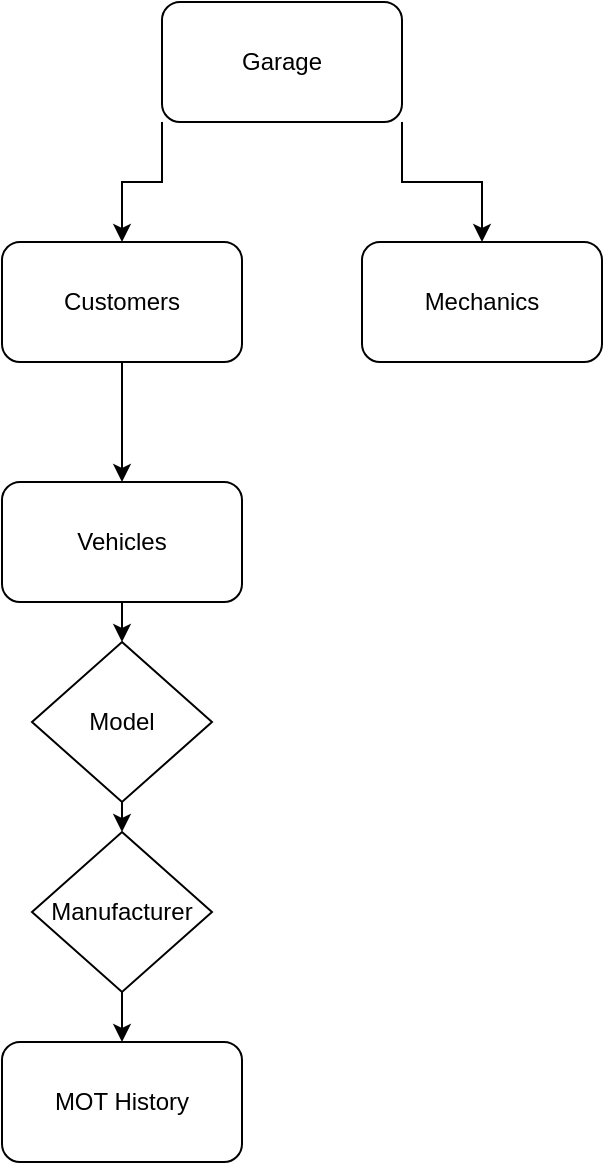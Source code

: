 <mxfile version="20.8.22" type="github">
  <diagram name="Page-1" id="6_34JsctUVSMEbz2jpGI">
    <mxGraphModel dx="1434" dy="796" grid="1" gridSize="10" guides="1" tooltips="1" connect="1" arrows="1" fold="1" page="1" pageScale="1" pageWidth="827" pageHeight="1169" math="0" shadow="0">
      <root>
        <mxCell id="0" />
        <mxCell id="1" parent="0" />
        <mxCell id="MBwlHe1rZmq2VOk5U8e6-13" style="edgeStyle=orthogonalEdgeStyle;rounded=0;orthogonalLoop=1;jettySize=auto;html=1;exitX=0.5;exitY=1;exitDx=0;exitDy=0;entryX=0.5;entryY=0;entryDx=0;entryDy=0;" edge="1" parent="1" source="MBwlHe1rZmq2VOk5U8e6-1" target="MBwlHe1rZmq2VOk5U8e6-2">
          <mxGeometry relative="1" as="geometry" />
        </mxCell>
        <mxCell id="MBwlHe1rZmq2VOk5U8e6-1" value="Customers" style="rounded=1;whiteSpace=wrap;html=1;" vertex="1" parent="1">
          <mxGeometry x="270" y="210" width="120" height="60" as="geometry" />
        </mxCell>
        <mxCell id="MBwlHe1rZmq2VOk5U8e6-14" style="edgeStyle=orthogonalEdgeStyle;rounded=0;orthogonalLoop=1;jettySize=auto;html=1;exitX=0.5;exitY=1;exitDx=0;exitDy=0;entryX=0.5;entryY=0;entryDx=0;entryDy=0;" edge="1" parent="1" source="MBwlHe1rZmq2VOk5U8e6-2" target="MBwlHe1rZmq2VOk5U8e6-8">
          <mxGeometry relative="1" as="geometry" />
        </mxCell>
        <mxCell id="MBwlHe1rZmq2VOk5U8e6-2" value="Vehicles" style="rounded=1;whiteSpace=wrap;html=1;" vertex="1" parent="1">
          <mxGeometry x="270" y="330" width="120" height="60" as="geometry" />
        </mxCell>
        <mxCell id="MBwlHe1rZmq2VOk5U8e6-11" style="edgeStyle=orthogonalEdgeStyle;rounded=0;orthogonalLoop=1;jettySize=auto;html=1;exitX=0;exitY=1;exitDx=0;exitDy=0;entryX=0.5;entryY=0;entryDx=0;entryDy=0;" edge="1" parent="1" source="MBwlHe1rZmq2VOk5U8e6-3" target="MBwlHe1rZmq2VOk5U8e6-1">
          <mxGeometry relative="1" as="geometry" />
        </mxCell>
        <mxCell id="MBwlHe1rZmq2VOk5U8e6-12" style="edgeStyle=orthogonalEdgeStyle;rounded=0;orthogonalLoop=1;jettySize=auto;html=1;exitX=1;exitY=1;exitDx=0;exitDy=0;entryX=0.5;entryY=0;entryDx=0;entryDy=0;" edge="1" parent="1" source="MBwlHe1rZmq2VOk5U8e6-3" target="MBwlHe1rZmq2VOk5U8e6-4">
          <mxGeometry relative="1" as="geometry" />
        </mxCell>
        <mxCell id="MBwlHe1rZmq2VOk5U8e6-3" value="Garage" style="rounded=1;whiteSpace=wrap;html=1;" vertex="1" parent="1">
          <mxGeometry x="350" y="90" width="120" height="60" as="geometry" />
        </mxCell>
        <mxCell id="MBwlHe1rZmq2VOk5U8e6-4" value="Mechanics" style="rounded=1;whiteSpace=wrap;html=1;" vertex="1" parent="1">
          <mxGeometry x="450" y="210" width="120" height="60" as="geometry" />
        </mxCell>
        <mxCell id="MBwlHe1rZmq2VOk5U8e6-5" value="MOT History" style="rounded=1;whiteSpace=wrap;html=1;" vertex="1" parent="1">
          <mxGeometry x="270" y="610" width="120" height="60" as="geometry" />
        </mxCell>
        <mxCell id="MBwlHe1rZmq2VOk5U8e6-15" style="edgeStyle=orthogonalEdgeStyle;rounded=0;orthogonalLoop=1;jettySize=auto;html=1;exitX=0.5;exitY=1;exitDx=0;exitDy=0;entryX=0.5;entryY=0;entryDx=0;entryDy=0;" edge="1" parent="1" source="MBwlHe1rZmq2VOk5U8e6-7" target="MBwlHe1rZmq2VOk5U8e6-5">
          <mxGeometry relative="1" as="geometry" />
        </mxCell>
        <mxCell id="MBwlHe1rZmq2VOk5U8e6-7" value="Manufacturer" style="rhombus;whiteSpace=wrap;html=1;" vertex="1" parent="1">
          <mxGeometry x="285" y="505" width="90" height="80" as="geometry" />
        </mxCell>
        <mxCell id="MBwlHe1rZmq2VOk5U8e6-16" style="edgeStyle=orthogonalEdgeStyle;rounded=0;orthogonalLoop=1;jettySize=auto;html=1;exitX=0.5;exitY=1;exitDx=0;exitDy=0;entryX=0.5;entryY=0;entryDx=0;entryDy=0;" edge="1" parent="1" source="MBwlHe1rZmq2VOk5U8e6-8" target="MBwlHe1rZmq2VOk5U8e6-7">
          <mxGeometry relative="1" as="geometry" />
        </mxCell>
        <mxCell id="MBwlHe1rZmq2VOk5U8e6-8" value="Model" style="rhombus;whiteSpace=wrap;html=1;" vertex="1" parent="1">
          <mxGeometry x="285" y="410" width="90" height="80" as="geometry" />
        </mxCell>
      </root>
    </mxGraphModel>
  </diagram>
</mxfile>
